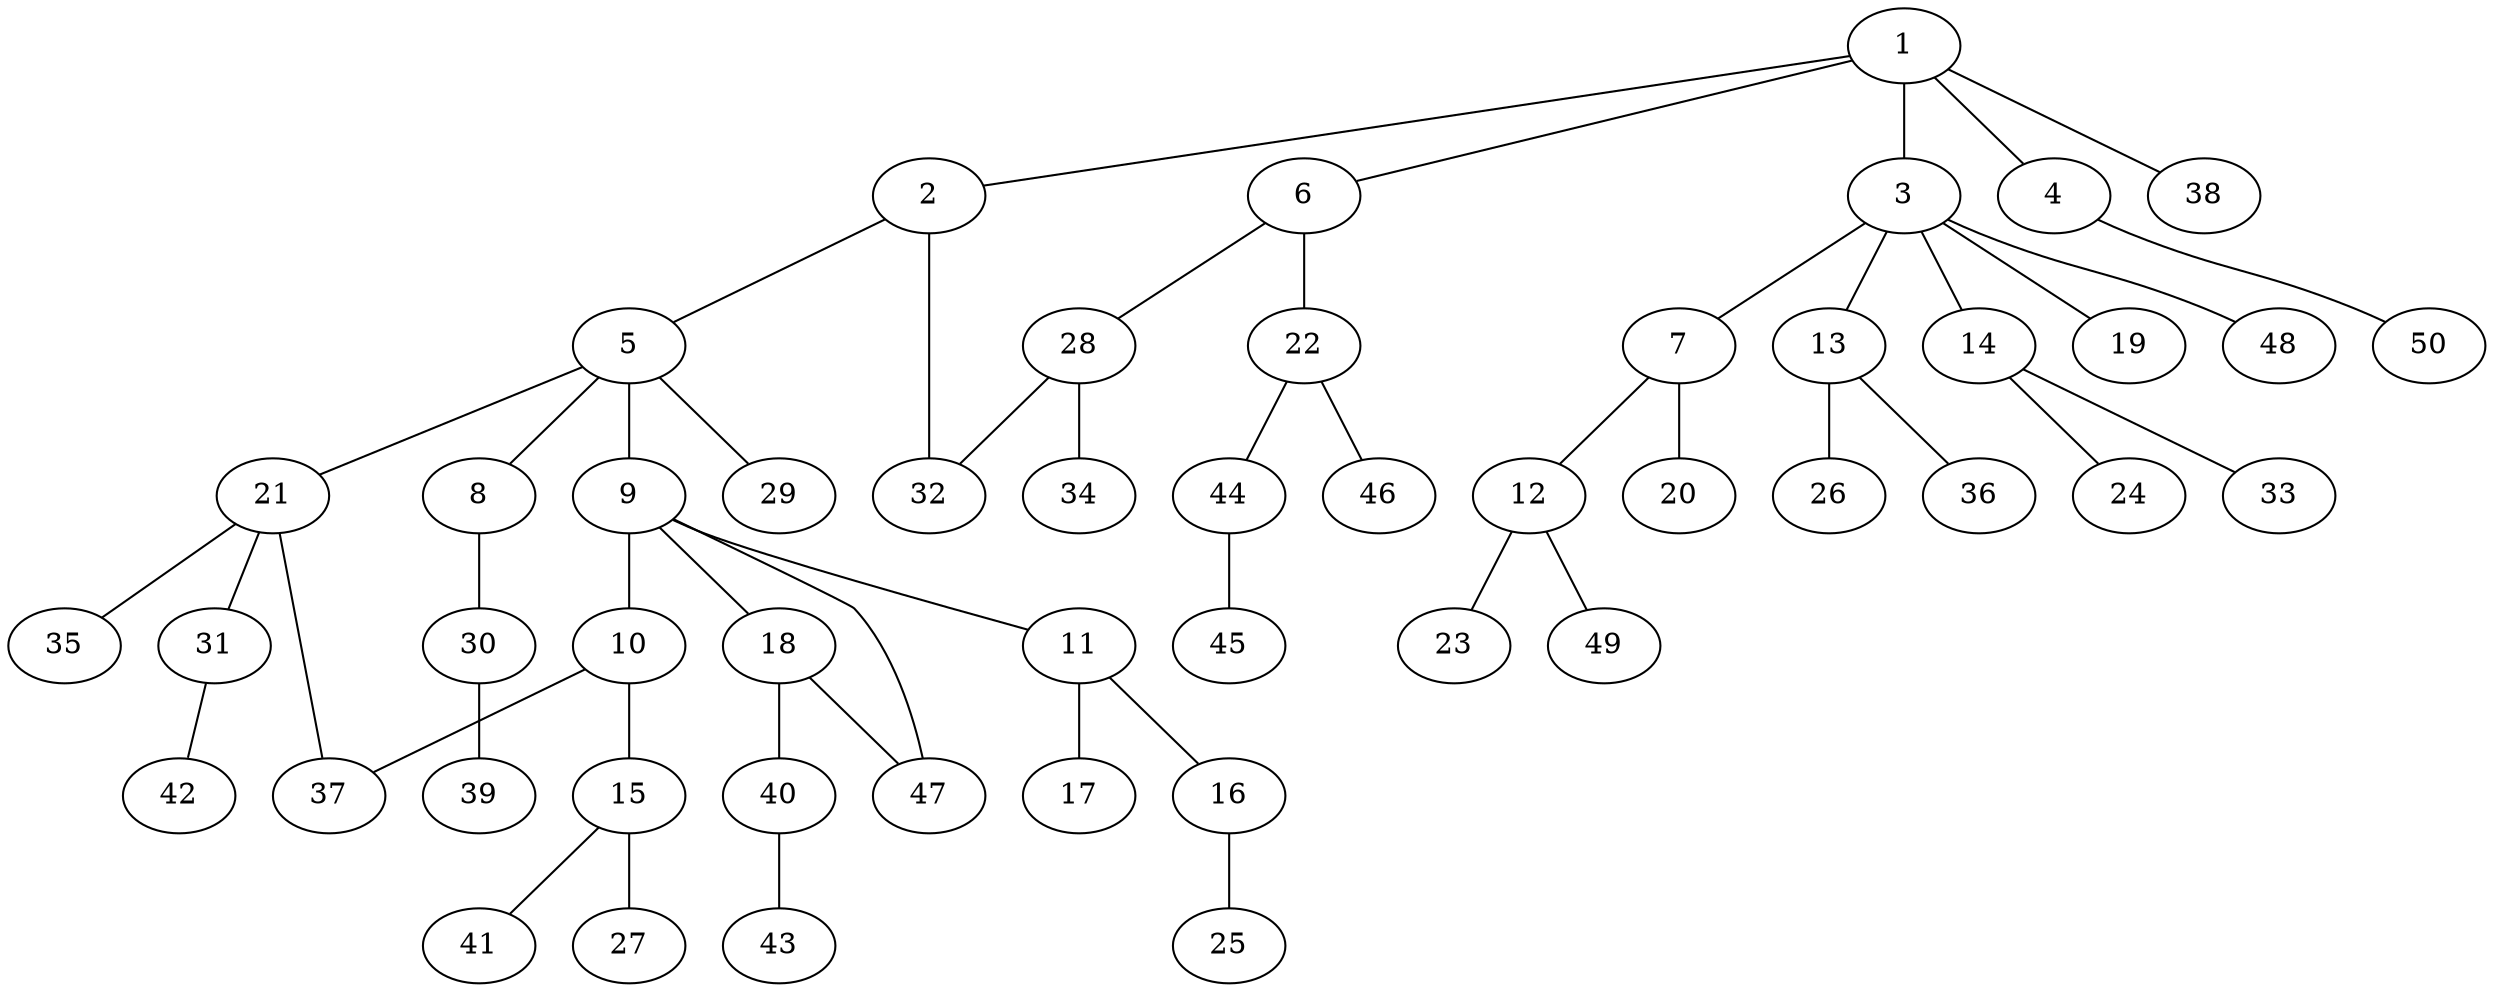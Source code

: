 graph graphname {1--2
1--3
1--4
1--6
1--38
2--5
2--32
3--7
3--13
3--14
3--19
3--48
4--50
5--8
5--9
5--21
5--29
6--22
6--28
7--12
7--20
8--30
9--10
9--11
9--18
9--47
10--15
10--37
11--16
11--17
12--23
12--49
13--26
13--36
14--24
14--33
15--27
15--41
16--25
18--40
18--47
21--31
21--35
21--37
22--44
22--46
28--32
28--34
30--39
31--42
40--43
44--45
}